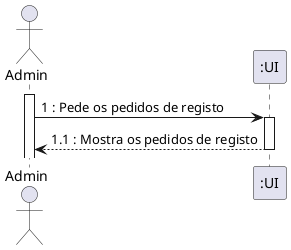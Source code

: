 @startuml
actor "Admin" as OE

activate OE
OE -> ":UI" : 1 : Pede os pedidos de registo
activate ":UI"
":UI" --> OE : 1.1 : Mostra os pedidos de registo
deactivate ":UI"

deactivate ":UI"

@enduml